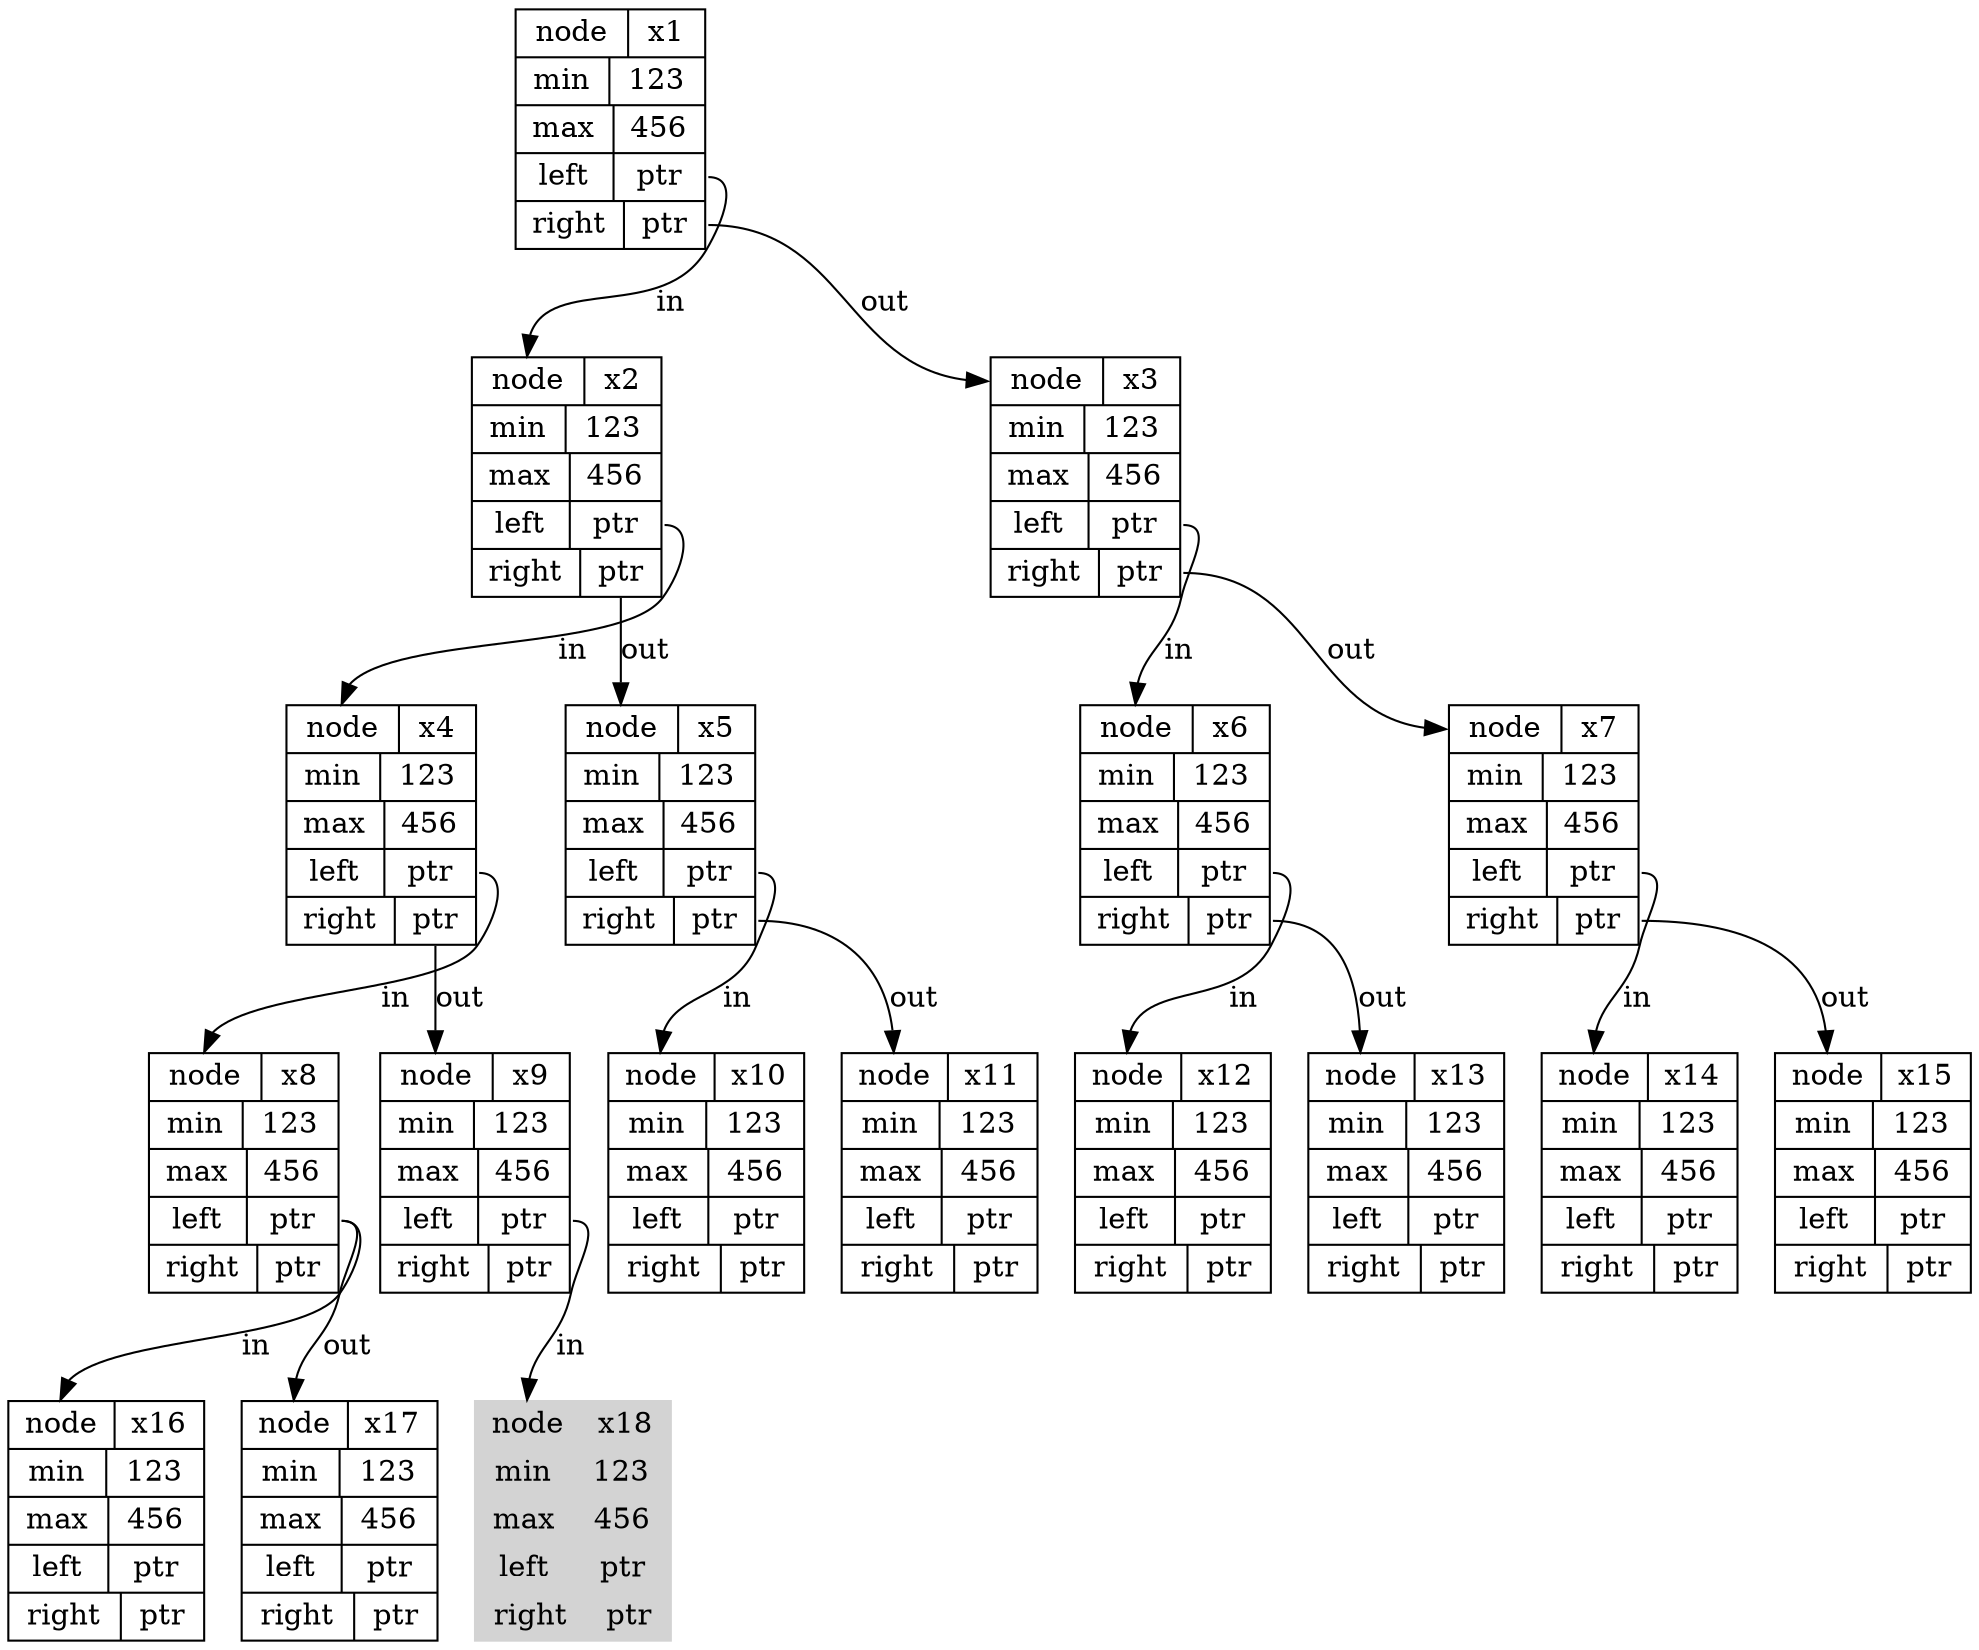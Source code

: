 digraph G {

    node [shape = record];

    node0[label = "{{<f0> node | x1 }| {<f1> min | 123} | {<f2> max| 456} | {<f3> left | <f4> ptr} | {<f5> right | <f6> ptr}} "];
    node1[label = "{{<f0> node | x2 }| {<f1> min | 123} | {<f2> max| 456} | {<f3> left | <f4> ptr} | {<f5> right | <f6> ptr}} "];
    node2[label = "{{<f0> node | x3 }| {<f1> min | 123} | {<f2> max| 456} | {<f3> left | <f4> ptr} | {<f5> right | <f6> ptr}} "];
    node3[label = "{{<f0> node | x4 }| {<f1> min | 123} | {<f2> max| 456} | {<f3> left | <f4> ptr} | {<f5> right | <f6> ptr}} "];
    node4[label = "{{<f0> node | x5 }| {<f1> min | 123} | {<f2> max| 456} | {<f3> left | <f4> ptr} | {<f5> right | <f6> ptr}} "];
    node5[label = "{{<f0> node | x6 }| {<f1> min | 123} | {<f2> max| 456} | {<f3> left | <f4> ptr} | {<f5> right | <f6> ptr}} "];
    node6[label = "{{<f0> node | x7 }| {<f1> min | 123} | {<f2> max| 456} | {<f3> left | <f4> ptr} | {<f5> right | <f6> ptr}} "];
    node7[label = "{{<f0> node | x8 }| {<f1> min | 123} | {<f2> max| 456} | {<f3> left | <f4> ptr} | {<f5> right | <f6> ptr}} "];
    node8[label = "{{<f0> node | x9 }| {<f1> min | 123} | {<f2> max| 456} | {<f3> left | <f4> ptr} | {<f5> right | <f6> ptr}} "];
    node9[label = "{{<f0> node | x10 }| {<f1> min | 123} | {<f2> max| 456} | {<f3> left | <f4> ptr} | {<f5> right | <f6> ptr}} "];
    node10[label = "{{<f0> node | x11 }| {<f1> min | 123} | {<f2> max| 456} | {<f3> left | <f4> ptr} | {<f5> right | <f6> ptr}} "];
    node11[label = "{{<f0> node | x12 }| {<f1> min | 123} | {<f2> max| 456} | {<f3> left | <f4> ptr} | {<f5> right | <f6> ptr}} "];
    node12[label = "{{<f0> node | x13 }| {<f1> min | 123} | {<f2> max| 456} | {<f3> left | <f4> ptr} | {<f5> right | <f6> ptr}} "];
    node13[label = "{{<f0> node | x14 }| {<f1> min | 123} | {<f2> max| 456} | {<f3> left | <f4> ptr} | {<f5> right | <f6> ptr}} "];
    node14[label = "{{<f0> node | x15 }| {<f1> min | 123} | {<f2> max| 456} | {<f3> left | <f4> ptr} | {<f5> right | <f6> ptr}} "];
    node15[label = "{{<f0> node | x16 }| {<f1> min | 123} | {<f2> max| 456} | {<f3> left | <f4> ptr} | {<f5> right | <f6> ptr}} "];
    node16[label = "{{<f0> node | x17 }| {<f1> min | 123} | {<f2> max| 456} | {<f3> left | <f4> ptr} | {<f5> right | <f6> ptr}} "];
    node17[label = "{{<f0> node | x18 }| {<f1> min | 123} | {<f2> max| 456} | {<f3> left | <f4> ptr} | {<f5> right | <f6> ptr}} ", color=lightgray, style=filled];
    

    "node0":f4 -> "node1":f0 [label = "in"];
    "node0":f6 -> "node2":f0 [label = "out"];

    "node1":f4 -> "node3":f0 [label = "in"];
    "node1":f6 -> "node4":f0 [label = "out"];

    "node2":f4 -> "node5":f0 [label = "in"];
    "node2":f6 -> "node6":f0 [label = "out"];

    "node3":f4 -> "node7":f0 [label = "in"];
    "node3":f6 -> "node8":f0 [label = "out"];

    "node4":f4 -> "node9":f0 [label = "in"];
    "node4":f6 -> "node10":f0 [label = "out"];

    "node5":f4 -> "node11":f0 [label = "in"];
    "node5":f6 -> "node12":f0 [label = "out"];

    "node6":f4 -> "node13":f0 [label = "in"];
    "node6":f6 -> "node14":f0 [label = "out"];

    "node7":f4 -> "node15":f0 [label = "in"];
    "node7":f4 -> "node16":f0 [label = "out"];

    "node8":f4 -> "node17":f0 [label = "in"];


    
}